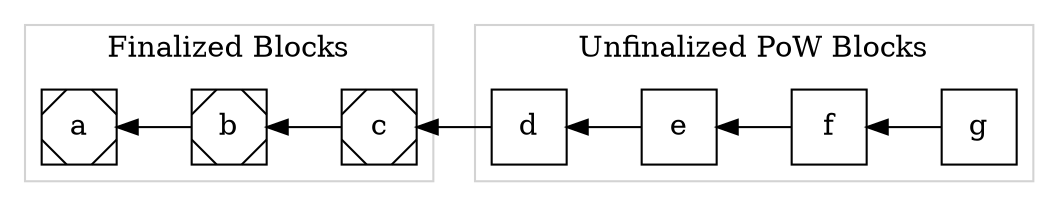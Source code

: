 digraph BlockHistory {
    rankdir = RL
    color = "lightgrey"

    subgraph cluster_pow {
        label = "Unfinalized PoW Blocks"
        node [ shape=square ]

        g -> f
        f -> e
        e -> d
    }

    subgraph cluster_final {
        label = "Finalized Blocks"
        node [ shape=Msquare ]

        d -> c
        c -> b
        b -> a
    }
}
